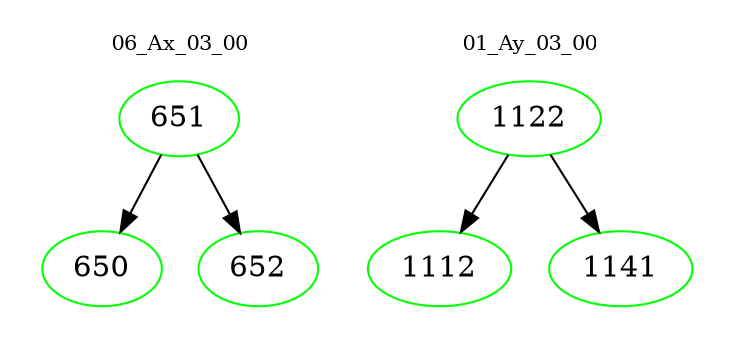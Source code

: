 digraph{
subgraph cluster_0 {
color = white
label = "06_Ax_03_00";
fontsize=10;
T0_651 [label="651", color="green"]
T0_651 -> T0_650 [color="black"]
T0_650 [label="650", color="green"]
T0_651 -> T0_652 [color="black"]
T0_652 [label="652", color="green"]
}
subgraph cluster_1 {
color = white
label = "01_Ay_03_00";
fontsize=10;
T1_1122 [label="1122", color="green"]
T1_1122 -> T1_1112 [color="black"]
T1_1112 [label="1112", color="green"]
T1_1122 -> T1_1141 [color="black"]
T1_1141 [label="1141", color="green"]
}
}
